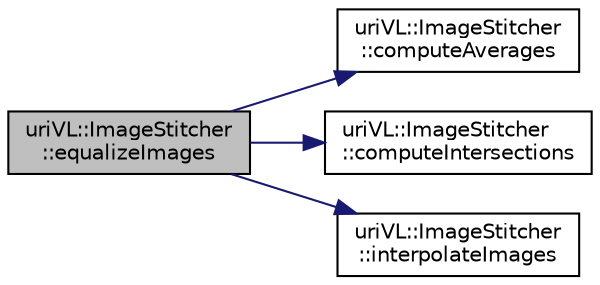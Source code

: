 digraph "uriVL::ImageStitcher::equalizeImages"
{
  edge [fontname="Helvetica",fontsize="10",labelfontname="Helvetica",labelfontsize="10"];
  node [fontname="Helvetica",fontsize="10",shape=record];
  rankdir="LR";
  Node1 [label="uriVL::ImageStitcher\l::equalizeImages",height=0.2,width=0.4,color="black", fillcolor="grey75", style="filled", fontcolor="black"];
  Node1 -> Node2 [color="midnightblue",fontsize="10",style="solid",fontname="Helvetica"];
  Node2 [label="uriVL::ImageStitcher\l::computeAverages",height=0.2,width=0.4,color="black", fillcolor="white", style="filled",URL="$classuriVL_1_1ImageStitcher.html#afa816bb1ae51d67fbe23b52d5c97f89a"];
  Node1 -> Node3 [color="midnightblue",fontsize="10",style="solid",fontname="Helvetica"];
  Node3 [label="uriVL::ImageStitcher\l::computeIntersections",height=0.2,width=0.4,color="black", fillcolor="white", style="filled",URL="$classuriVL_1_1ImageStitcher.html#abb9568055de05d4fc2fd6d92deddee84"];
  Node1 -> Node4 [color="midnightblue",fontsize="10",style="solid",fontname="Helvetica"];
  Node4 [label="uriVL::ImageStitcher\l::interpolateImages",height=0.2,width=0.4,color="black", fillcolor="white", style="filled",URL="$classuriVL_1_1ImageStitcher.html#ad4a70217293110d61eb9d0a3eb2e45d5"];
}
